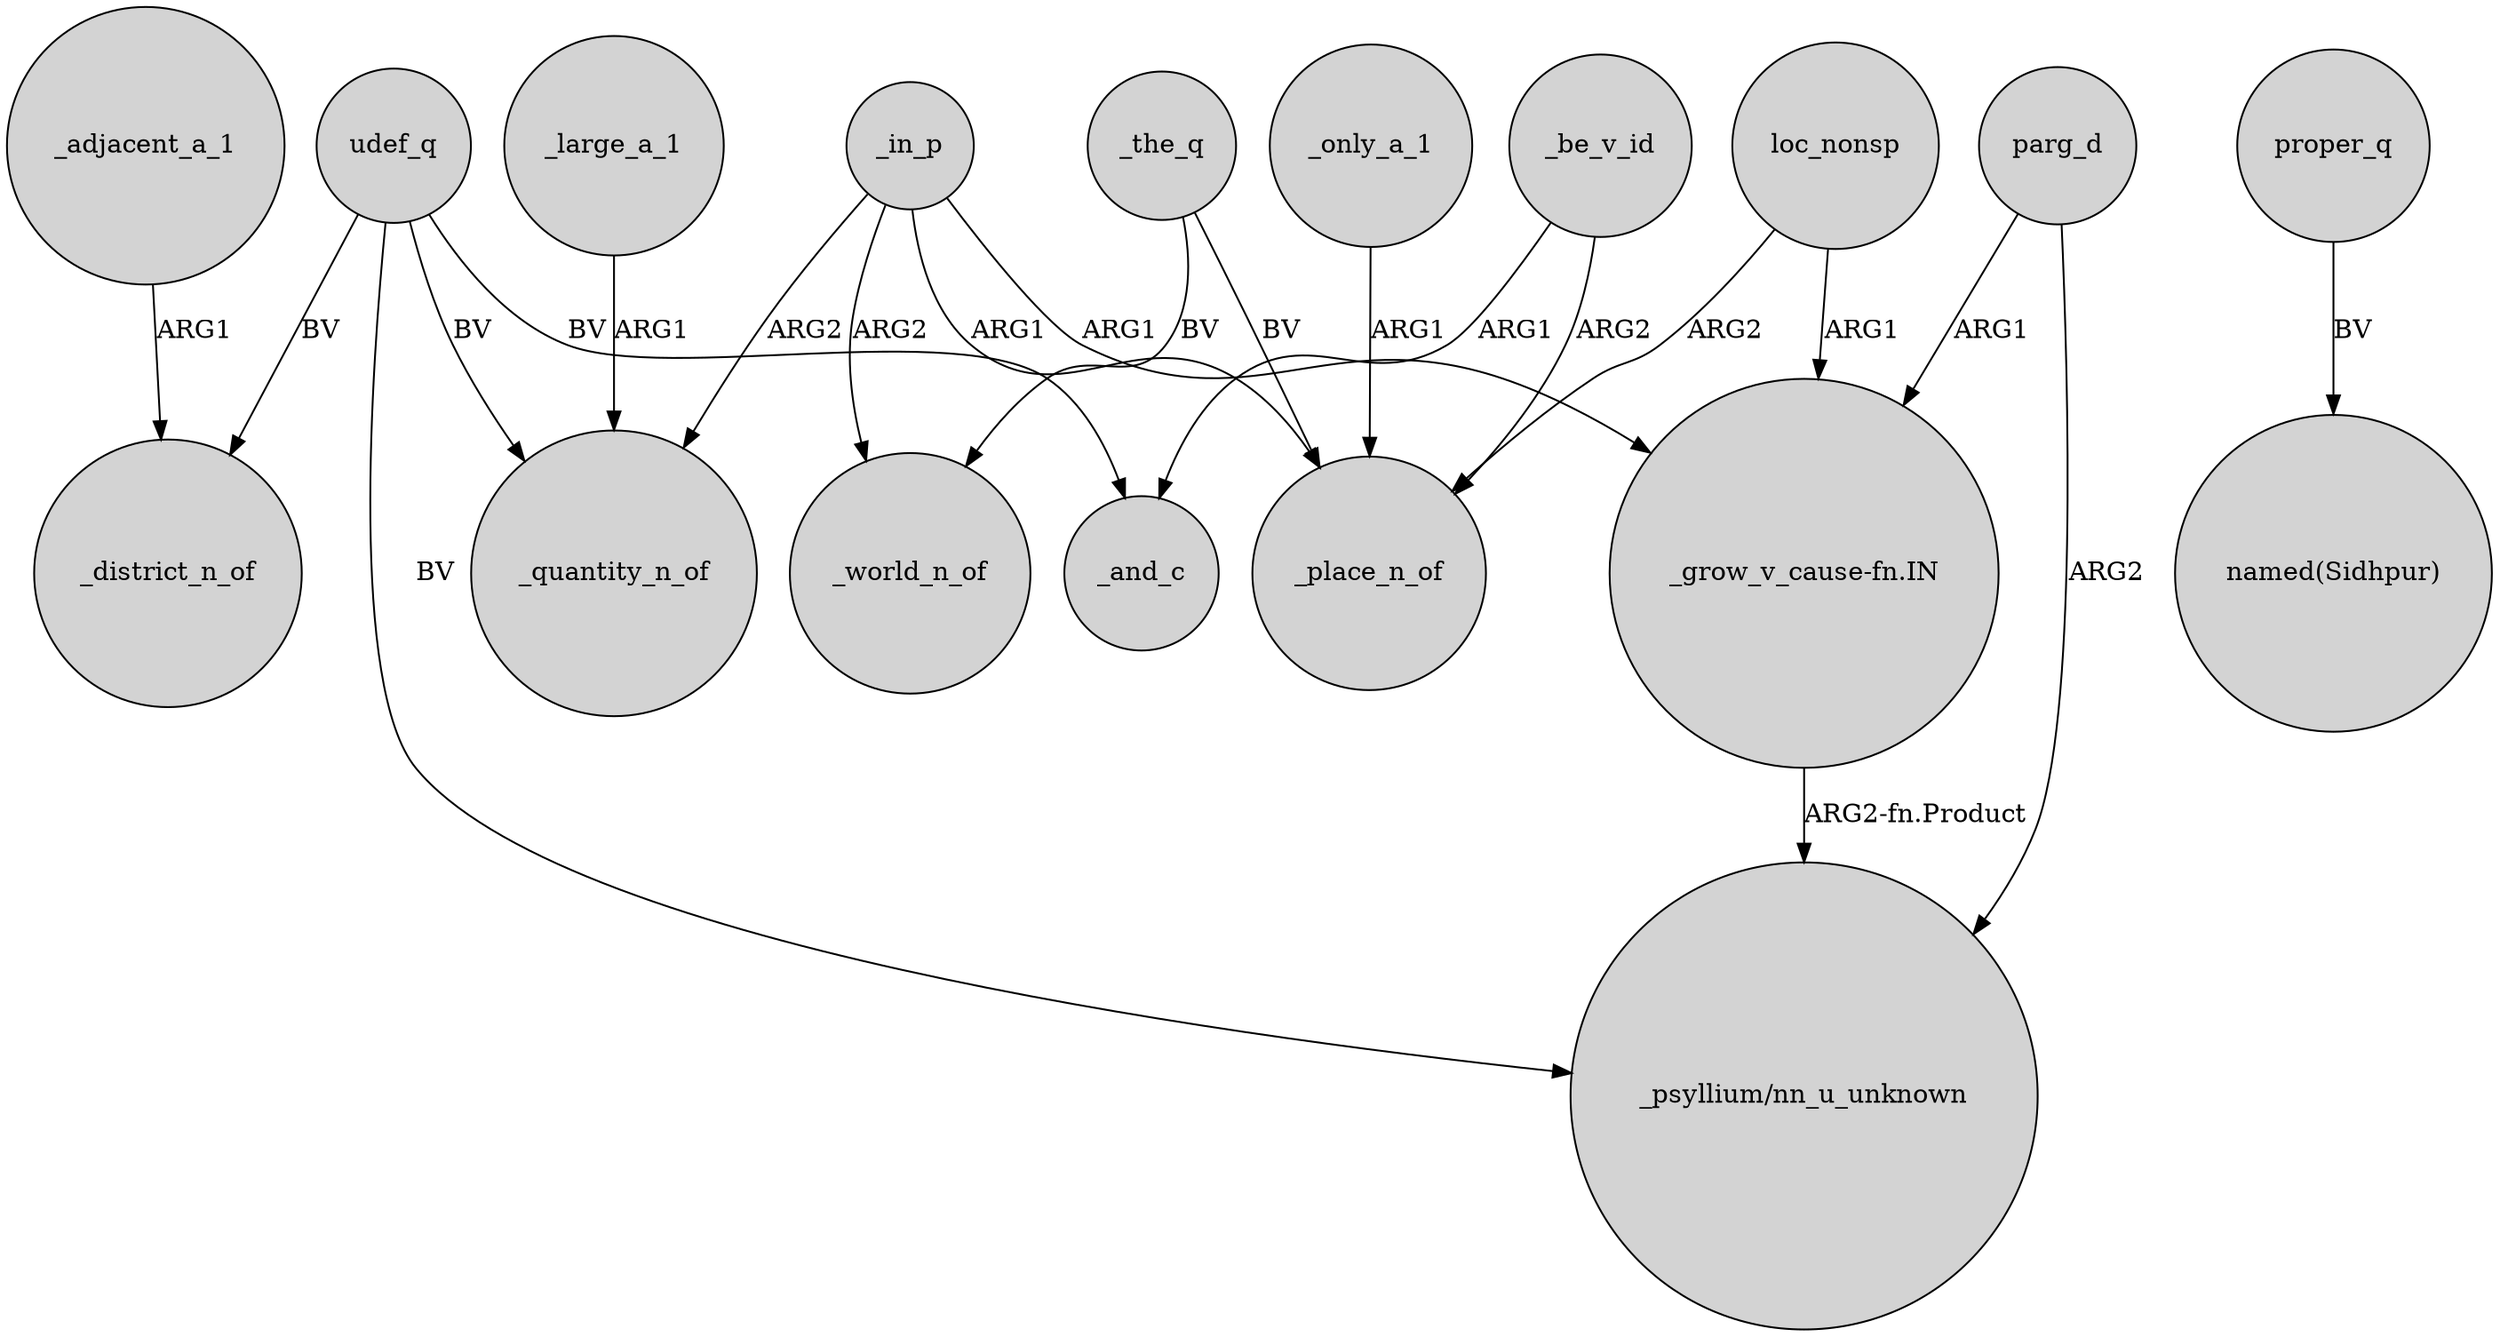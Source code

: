digraph {
	node [shape=circle style=filled]
	_the_q -> _place_n_of [label=BV]
	udef_q -> "_psyllium/nn_u_unknown" [label=BV]
	loc_nonsp -> "_grow_v_cause-fn.IN" [label=ARG1]
	_in_p -> _world_n_of [label=ARG2]
	_large_a_1 -> _quantity_n_of [label=ARG1]
	proper_q -> "named(Sidhpur)" [label=BV]
	parg_d -> "_psyllium/nn_u_unknown" [label=ARG2]
	_be_v_id -> _and_c [label=ARG1]
	_only_a_1 -> _place_n_of [label=ARG1]
	udef_q -> _quantity_n_of [label=BV]
	_in_p -> _quantity_n_of [label=ARG2]
	_in_p -> _place_n_of [label=ARG1]
	_in_p -> "_grow_v_cause-fn.IN" [label=ARG1]
	"_grow_v_cause-fn.IN" -> "_psyllium/nn_u_unknown" [label="ARG2-fn.Product"]
	parg_d -> "_grow_v_cause-fn.IN" [label=ARG1]
	udef_q -> _district_n_of [label=BV]
	_adjacent_a_1 -> _district_n_of [label=ARG1]
	loc_nonsp -> _place_n_of [label=ARG2]
	udef_q -> _and_c [label=BV]
	_the_q -> _world_n_of [label=BV]
	_be_v_id -> _place_n_of [label=ARG2]
}
